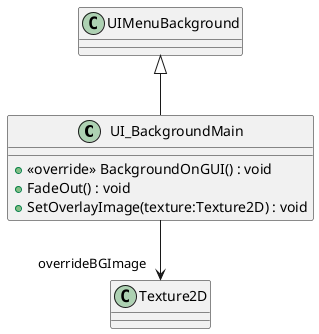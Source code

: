 @startuml
class UI_BackgroundMain {
    + <<override>> BackgroundOnGUI() : void
    + FadeOut() : void
    + SetOverlayImage(texture:Texture2D) : void
}
UIMenuBackground <|-- UI_BackgroundMain
UI_BackgroundMain --> "overrideBGImage" Texture2D
@enduml
